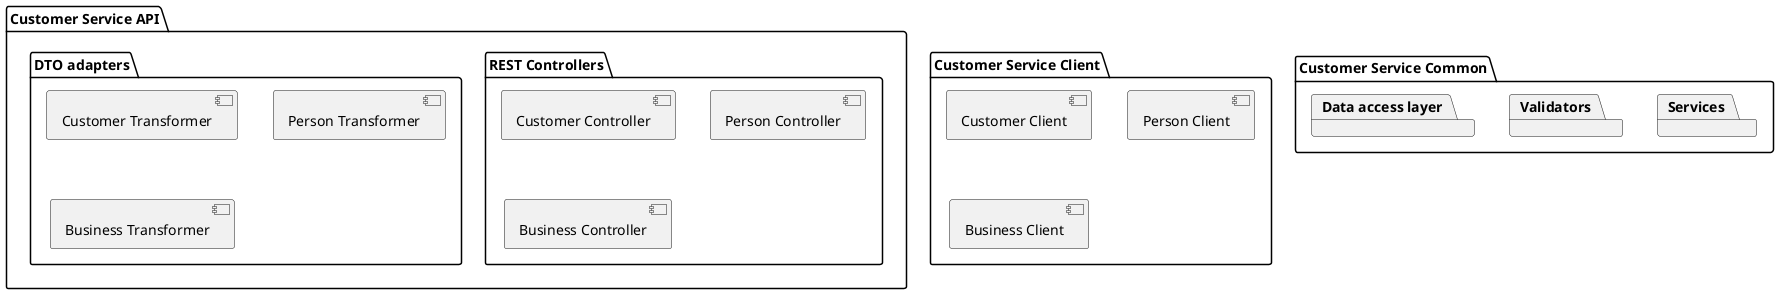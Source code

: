 @startuml Sirius Customer Service as to be
    package "Customer Service API" {
        package "REST Controllers" {
            [Customer Controller] as customerController
            [Person Controller] as personController
            [Business Controller] as businessController
        }

        package "DTO adapters" {
            [Customer Transformer]
            [Person Transformer]
            [Business Transformer]
        }
    }

    package "Customer Service Common" {
        package "Services" {

        }

        package "Validators" {

        }

        package "Data access layer" {

        }
    }

    package "Customer Service Client" {
        [Customer Client]
        [Person Client]
        [Business Client]
    }
@enduml